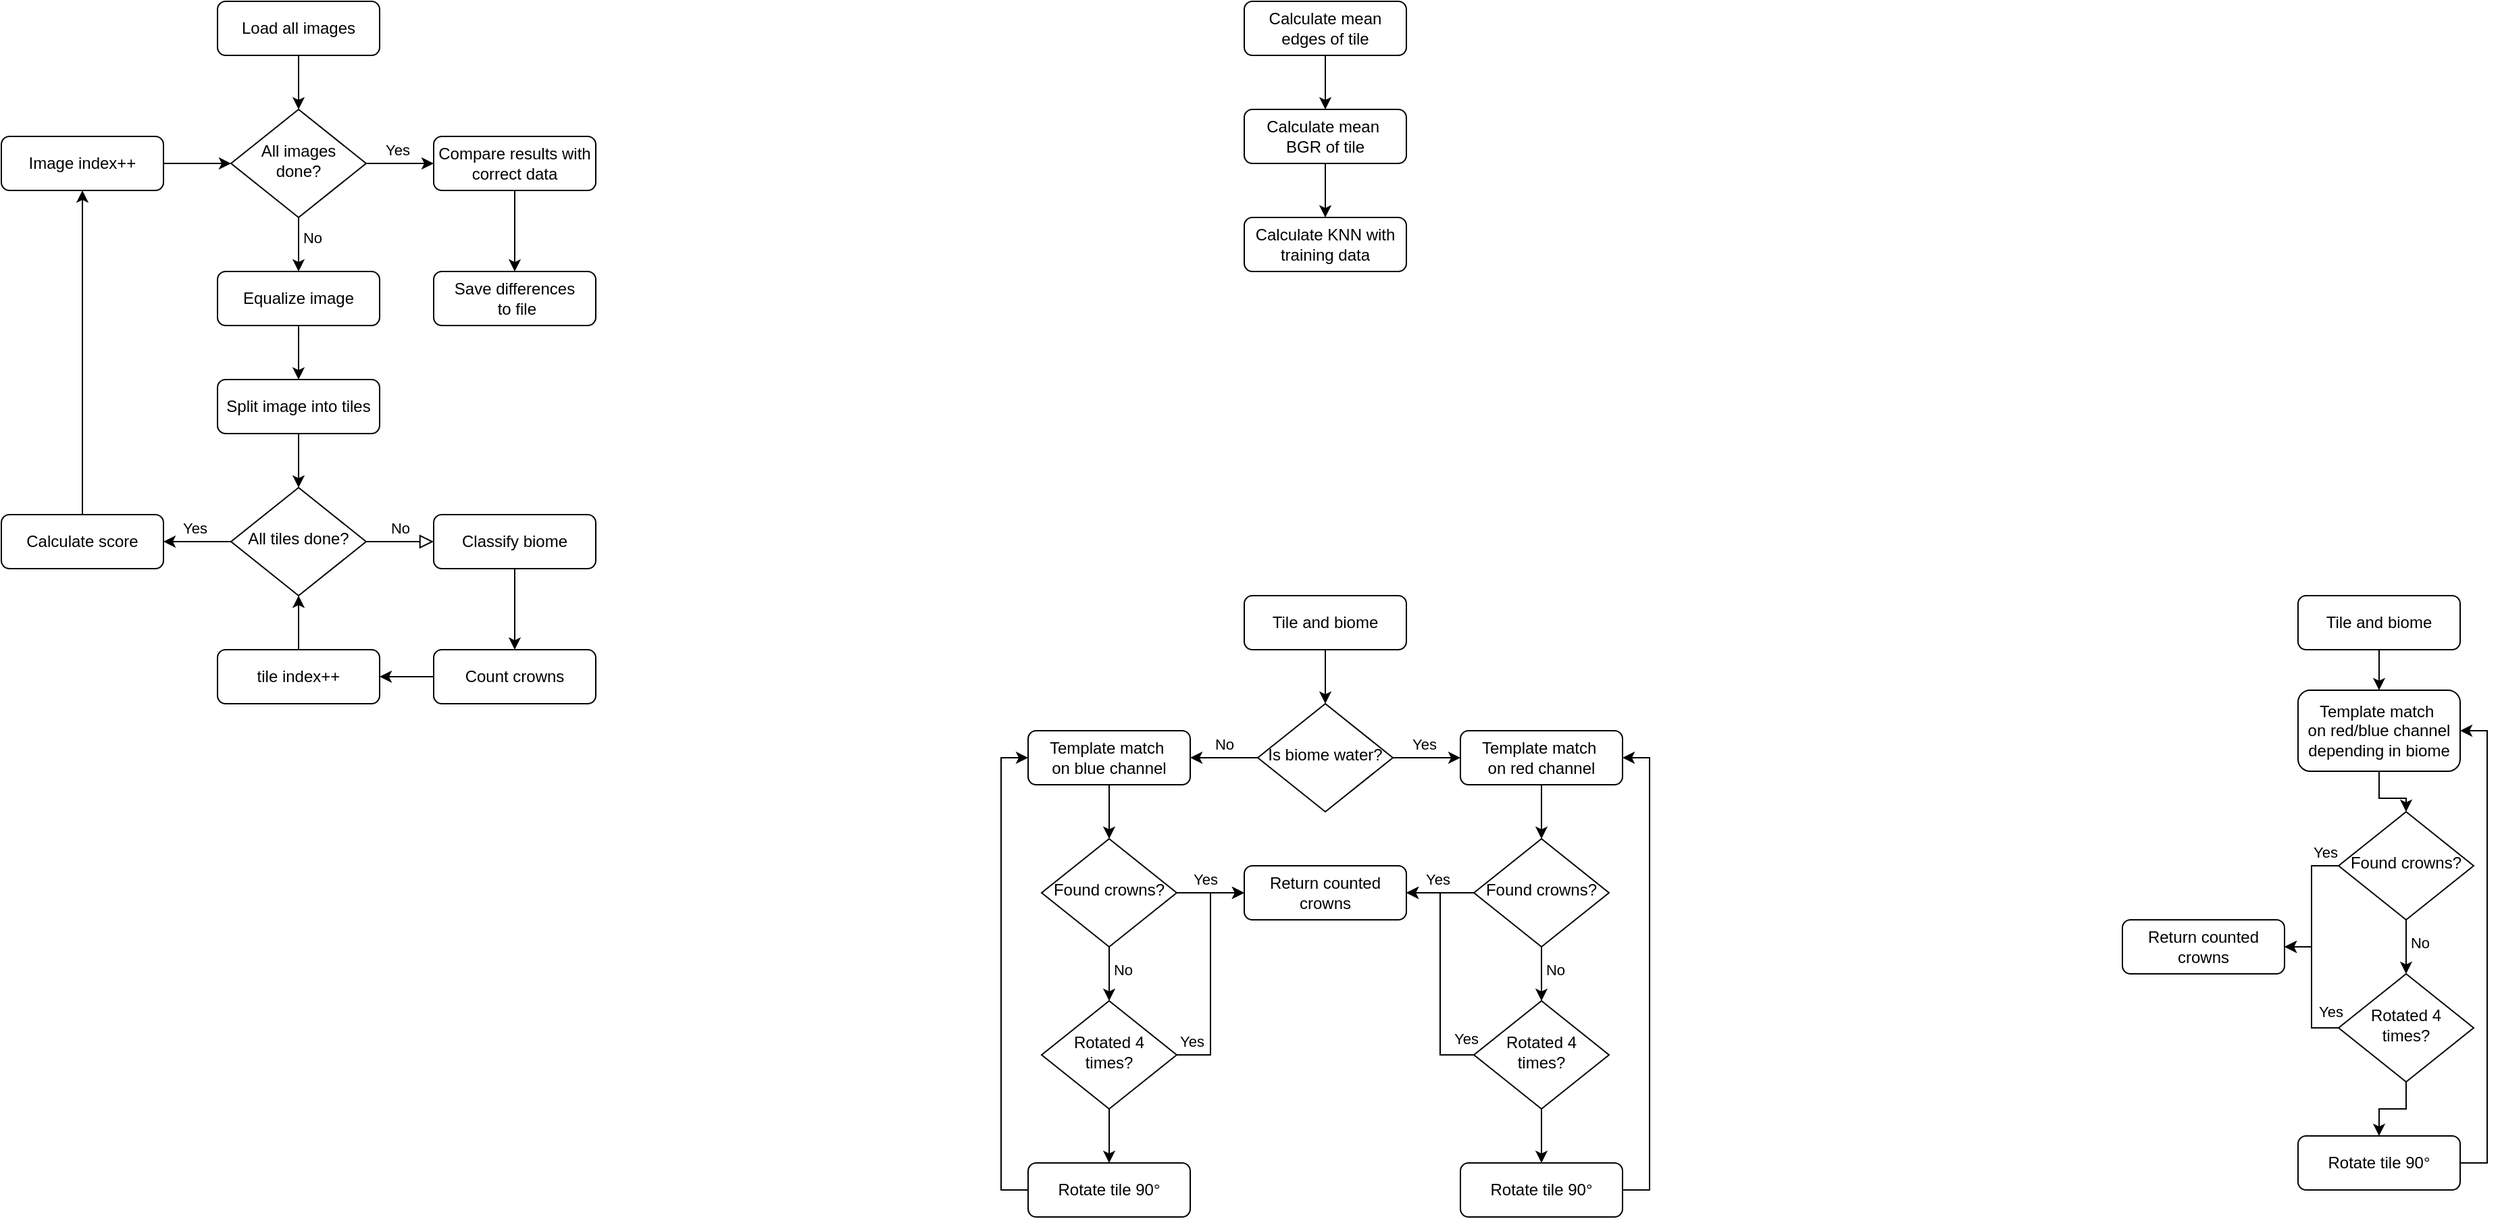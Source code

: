 <mxfile version="27.1.1">
  <diagram id="C5RBs43oDa-KdzZeNtuy" name="Page-1">
    <mxGraphModel dx="992" dy="543" grid="1" gridSize="10" guides="1" tooltips="1" connect="1" arrows="1" fold="1" page="1" pageScale="1" pageWidth="827" pageHeight="1169" math="0" shadow="0">
      <root>
        <mxCell id="WIyWlLk6GJQsqaUBKTNV-0" />
        <mxCell id="WIyWlLk6GJQsqaUBKTNV-1" parent="WIyWlLk6GJQsqaUBKTNV-0" />
        <mxCell id="KAVxUs1SoNfV475yucHh-28" style="edgeStyle=orthogonalEdgeStyle;rounded=0;orthogonalLoop=1;jettySize=auto;html=1;exitX=0.5;exitY=1;exitDx=0;exitDy=0;entryX=0.5;entryY=0;entryDx=0;entryDy=0;" edge="1" parent="WIyWlLk6GJQsqaUBKTNV-1" source="WIyWlLk6GJQsqaUBKTNV-3" target="KAVxUs1SoNfV475yucHh-18">
          <mxGeometry relative="1" as="geometry" />
        </mxCell>
        <mxCell id="WIyWlLk6GJQsqaUBKTNV-3" value="Load all images" style="rounded=1;whiteSpace=wrap;html=1;fontSize=12;glass=0;strokeWidth=1;shadow=0;" parent="WIyWlLk6GJQsqaUBKTNV-1" vertex="1">
          <mxGeometry x="320" y="40" width="120" height="40" as="geometry" />
        </mxCell>
        <mxCell id="WIyWlLk6GJQsqaUBKTNV-5" value="No" style="edgeStyle=orthogonalEdgeStyle;rounded=0;html=1;jettySize=auto;orthogonalLoop=1;fontSize=11;endArrow=block;endFill=0;endSize=8;strokeWidth=1;shadow=0;labelBackgroundColor=none;entryX=0;entryY=0.5;entryDx=0;entryDy=0;" parent="WIyWlLk6GJQsqaUBKTNV-1" source="WIyWlLk6GJQsqaUBKTNV-6" target="WIyWlLk6GJQsqaUBKTNV-7" edge="1">
          <mxGeometry y="10" relative="1" as="geometry">
            <mxPoint as="offset" />
            <Array as="points">
              <mxPoint x="480" y="440" />
              <mxPoint x="480" y="440" />
            </Array>
          </mxGeometry>
        </mxCell>
        <mxCell id="KAVxUs1SoNfV475yucHh-8" style="edgeStyle=orthogonalEdgeStyle;rounded=0;orthogonalLoop=1;jettySize=auto;html=1;exitX=0;exitY=0.5;exitDx=0;exitDy=0;entryX=1;entryY=0.5;entryDx=0;entryDy=0;labelBackgroundColor=none;" edge="1" parent="WIyWlLk6GJQsqaUBKTNV-1" source="WIyWlLk6GJQsqaUBKTNV-6" target="WIyWlLk6GJQsqaUBKTNV-11">
          <mxGeometry relative="1" as="geometry" />
        </mxCell>
        <mxCell id="KAVxUs1SoNfV475yucHh-11" value="Yes" style="edgeLabel;html=1;align=center;verticalAlign=middle;resizable=0;points=[];labelBackgroundColor=none;" vertex="1" connectable="0" parent="KAVxUs1SoNfV475yucHh-8">
          <mxGeometry x="0.074" y="-2" relative="1" as="geometry">
            <mxPoint y="-8" as="offset" />
          </mxGeometry>
        </mxCell>
        <mxCell id="WIyWlLk6GJQsqaUBKTNV-6" value="All tiles done?" style="rhombus;whiteSpace=wrap;html=1;shadow=0;fontFamily=Helvetica;fontSize=12;align=center;strokeWidth=1;spacing=6;spacingTop=-4;" parent="WIyWlLk6GJQsqaUBKTNV-1" vertex="1">
          <mxGeometry x="330" y="400" width="100" height="80" as="geometry" />
        </mxCell>
        <mxCell id="KAVxUs1SoNfV475yucHh-6" style="edgeStyle=orthogonalEdgeStyle;rounded=0;orthogonalLoop=1;jettySize=auto;html=1;exitX=0.5;exitY=1;exitDx=0;exitDy=0;entryX=0.5;entryY=0;entryDx=0;entryDy=0;" edge="1" parent="WIyWlLk6GJQsqaUBKTNV-1" source="WIyWlLk6GJQsqaUBKTNV-7" target="WIyWlLk6GJQsqaUBKTNV-12">
          <mxGeometry relative="1" as="geometry" />
        </mxCell>
        <mxCell id="WIyWlLk6GJQsqaUBKTNV-7" value="Classify biome" style="rounded=1;whiteSpace=wrap;html=1;fontSize=12;glass=0;strokeWidth=1;shadow=0;" parent="WIyWlLk6GJQsqaUBKTNV-1" vertex="1">
          <mxGeometry x="480" y="420" width="120" height="40" as="geometry" />
        </mxCell>
        <mxCell id="KAVxUs1SoNfV475yucHh-16" style="edgeStyle=orthogonalEdgeStyle;rounded=0;orthogonalLoop=1;jettySize=auto;html=1;exitX=0.5;exitY=0;exitDx=0;exitDy=0;entryX=0.5;entryY=1;entryDx=0;entryDy=0;" edge="1" parent="WIyWlLk6GJQsqaUBKTNV-1" source="WIyWlLk6GJQsqaUBKTNV-11" target="KAVxUs1SoNfV475yucHh-15">
          <mxGeometry relative="1" as="geometry" />
        </mxCell>
        <mxCell id="WIyWlLk6GJQsqaUBKTNV-11" value="Calculate score" style="rounded=1;whiteSpace=wrap;html=1;fontSize=12;glass=0;strokeWidth=1;shadow=0;" parent="WIyWlLk6GJQsqaUBKTNV-1" vertex="1">
          <mxGeometry x="160" y="420" width="120" height="40" as="geometry" />
        </mxCell>
        <mxCell id="KAVxUs1SoNfV475yucHh-13" style="edgeStyle=orthogonalEdgeStyle;rounded=0;orthogonalLoop=1;jettySize=auto;html=1;exitX=0;exitY=0.5;exitDx=0;exitDy=0;entryX=1;entryY=0.5;entryDx=0;entryDy=0;" edge="1" parent="WIyWlLk6GJQsqaUBKTNV-1" source="WIyWlLk6GJQsqaUBKTNV-12" target="KAVxUs1SoNfV475yucHh-12">
          <mxGeometry relative="1" as="geometry" />
        </mxCell>
        <mxCell id="WIyWlLk6GJQsqaUBKTNV-12" value="Count crowns" style="rounded=1;whiteSpace=wrap;html=1;fontSize=12;glass=0;strokeWidth=1;shadow=0;" parent="WIyWlLk6GJQsqaUBKTNV-1" vertex="1">
          <mxGeometry x="480" y="520" width="120" height="40" as="geometry" />
        </mxCell>
        <mxCell id="KAVxUs1SoNfV475yucHh-5" style="edgeStyle=orthogonalEdgeStyle;rounded=0;orthogonalLoop=1;jettySize=auto;html=1;exitX=0.5;exitY=1;exitDx=0;exitDy=0;entryX=0.5;entryY=0;entryDx=0;entryDy=0;" edge="1" parent="WIyWlLk6GJQsqaUBKTNV-1" source="KAVxUs1SoNfV475yucHh-0" target="KAVxUs1SoNfV475yucHh-3">
          <mxGeometry relative="1" as="geometry" />
        </mxCell>
        <mxCell id="KAVxUs1SoNfV475yucHh-0" value="Equalize image" style="rounded=1;whiteSpace=wrap;html=1;" vertex="1" parent="WIyWlLk6GJQsqaUBKTNV-1">
          <mxGeometry x="320" y="240" width="120" height="40" as="geometry" />
        </mxCell>
        <mxCell id="KAVxUs1SoNfV475yucHh-4" style="edgeStyle=orthogonalEdgeStyle;rounded=0;orthogonalLoop=1;jettySize=auto;html=1;exitX=0.5;exitY=1;exitDx=0;exitDy=0;entryX=0.5;entryY=0;entryDx=0;entryDy=0;" edge="1" parent="WIyWlLk6GJQsqaUBKTNV-1" source="KAVxUs1SoNfV475yucHh-3" target="WIyWlLk6GJQsqaUBKTNV-6">
          <mxGeometry relative="1" as="geometry" />
        </mxCell>
        <mxCell id="KAVxUs1SoNfV475yucHh-3" value="Split image into tiles" style="rounded=1;whiteSpace=wrap;html=1;" vertex="1" parent="WIyWlLk6GJQsqaUBKTNV-1">
          <mxGeometry x="320" y="320" width="120" height="40" as="geometry" />
        </mxCell>
        <mxCell id="KAVxUs1SoNfV475yucHh-14" style="edgeStyle=orthogonalEdgeStyle;rounded=0;orthogonalLoop=1;jettySize=auto;html=1;exitX=0.5;exitY=0;exitDx=0;exitDy=0;entryX=0.5;entryY=1;entryDx=0;entryDy=0;" edge="1" parent="WIyWlLk6GJQsqaUBKTNV-1" source="KAVxUs1SoNfV475yucHh-12" target="WIyWlLk6GJQsqaUBKTNV-6">
          <mxGeometry relative="1" as="geometry" />
        </mxCell>
        <mxCell id="KAVxUs1SoNfV475yucHh-12" value="tile index++" style="rounded=1;whiteSpace=wrap;html=1;fontSize=12;glass=0;strokeWidth=1;shadow=0;" vertex="1" parent="WIyWlLk6GJQsqaUBKTNV-1">
          <mxGeometry x="320" y="520" width="120" height="40" as="geometry" />
        </mxCell>
        <mxCell id="KAVxUs1SoNfV475yucHh-21" style="edgeStyle=orthogonalEdgeStyle;rounded=0;orthogonalLoop=1;jettySize=auto;html=1;exitX=1;exitY=0.5;exitDx=0;exitDy=0;entryX=0;entryY=0.5;entryDx=0;entryDy=0;" edge="1" parent="WIyWlLk6GJQsqaUBKTNV-1" source="KAVxUs1SoNfV475yucHh-15" target="KAVxUs1SoNfV475yucHh-18">
          <mxGeometry relative="1" as="geometry" />
        </mxCell>
        <mxCell id="KAVxUs1SoNfV475yucHh-15" value="Image index++" style="rounded=1;whiteSpace=wrap;html=1;" vertex="1" parent="WIyWlLk6GJQsqaUBKTNV-1">
          <mxGeometry x="160" y="140" width="120" height="40" as="geometry" />
        </mxCell>
        <mxCell id="KAVxUs1SoNfV475yucHh-19" style="edgeStyle=orthogonalEdgeStyle;rounded=0;orthogonalLoop=1;jettySize=auto;html=1;exitX=0.5;exitY=1;exitDx=0;exitDy=0;entryX=0.5;entryY=0;entryDx=0;entryDy=0;" edge="1" parent="WIyWlLk6GJQsqaUBKTNV-1" source="KAVxUs1SoNfV475yucHh-18" target="KAVxUs1SoNfV475yucHh-0">
          <mxGeometry relative="1" as="geometry" />
        </mxCell>
        <mxCell id="KAVxUs1SoNfV475yucHh-20" value="No" style="edgeLabel;html=1;align=center;verticalAlign=middle;resizable=0;points=[];labelBackgroundColor=none;" vertex="1" connectable="0" parent="KAVxUs1SoNfV475yucHh-19">
          <mxGeometry x="-0.26" relative="1" as="geometry">
            <mxPoint x="10" as="offset" />
          </mxGeometry>
        </mxCell>
        <mxCell id="KAVxUs1SoNfV475yucHh-24" style="edgeStyle=orthogonalEdgeStyle;rounded=0;orthogonalLoop=1;jettySize=auto;html=1;exitX=1;exitY=0.5;exitDx=0;exitDy=0;entryX=0;entryY=0.5;entryDx=0;entryDy=0;" edge="1" parent="WIyWlLk6GJQsqaUBKTNV-1" source="KAVxUs1SoNfV475yucHh-18" target="KAVxUs1SoNfV475yucHh-23">
          <mxGeometry relative="1" as="geometry" />
        </mxCell>
        <mxCell id="KAVxUs1SoNfV475yucHh-25" value="Yes" style="edgeLabel;html=1;align=center;verticalAlign=middle;resizable=0;points=[];labelBackgroundColor=none;" vertex="1" connectable="0" parent="KAVxUs1SoNfV475yucHh-24">
          <mxGeometry x="-0.246" y="2" relative="1" as="geometry">
            <mxPoint x="4" y="-8" as="offset" />
          </mxGeometry>
        </mxCell>
        <mxCell id="KAVxUs1SoNfV475yucHh-18" value="All images done?" style="rhombus;whiteSpace=wrap;html=1;shadow=0;fontFamily=Helvetica;fontSize=12;align=center;strokeWidth=1;spacing=6;spacingTop=-4;" vertex="1" parent="WIyWlLk6GJQsqaUBKTNV-1">
          <mxGeometry x="330" y="120" width="100" height="80" as="geometry" />
        </mxCell>
        <mxCell id="KAVxUs1SoNfV475yucHh-29" style="edgeStyle=orthogonalEdgeStyle;rounded=0;orthogonalLoop=1;jettySize=auto;html=1;exitX=0.5;exitY=1;exitDx=0;exitDy=0;entryX=0.5;entryY=0;entryDx=0;entryDy=0;" edge="1" parent="WIyWlLk6GJQsqaUBKTNV-1" source="KAVxUs1SoNfV475yucHh-23" target="KAVxUs1SoNfV475yucHh-26">
          <mxGeometry relative="1" as="geometry" />
        </mxCell>
        <mxCell id="KAVxUs1SoNfV475yucHh-23" value="Compare results with correct data" style="rounded=1;whiteSpace=wrap;html=1;" vertex="1" parent="WIyWlLk6GJQsqaUBKTNV-1">
          <mxGeometry x="480" y="140" width="120" height="40" as="geometry" />
        </mxCell>
        <mxCell id="KAVxUs1SoNfV475yucHh-26" value="Save differences&lt;div&gt;&amp;nbsp;to file&lt;/div&gt;" style="rounded=1;whiteSpace=wrap;html=1;" vertex="1" parent="WIyWlLk6GJQsqaUBKTNV-1">
          <mxGeometry x="480" y="240" width="120" height="40" as="geometry" />
        </mxCell>
        <mxCell id="KAVxUs1SoNfV475yucHh-61" style="edgeStyle=orthogonalEdgeStyle;rounded=0;orthogonalLoop=1;jettySize=auto;html=1;exitX=0.5;exitY=1;exitDx=0;exitDy=0;entryX=0.5;entryY=0;entryDx=0;entryDy=0;" edge="1" parent="WIyWlLk6GJQsqaUBKTNV-1" source="KAVxUs1SoNfV475yucHh-31" target="KAVxUs1SoNfV475yucHh-59">
          <mxGeometry relative="1" as="geometry" />
        </mxCell>
        <mxCell id="KAVxUs1SoNfV475yucHh-31" value="Calculate mean edges&amp;nbsp;&lt;span style=&quot;background-color: transparent; color: light-dark(rgb(0, 0, 0), rgb(255, 255, 255));&quot;&gt;of tile&lt;/span&gt;" style="rounded=1;whiteSpace=wrap;html=1;fontSize=12;glass=0;strokeWidth=1;shadow=0;" vertex="1" parent="WIyWlLk6GJQsqaUBKTNV-1">
          <mxGeometry x="1080" y="40" width="120" height="40" as="geometry" />
        </mxCell>
        <mxCell id="KAVxUs1SoNfV475yucHh-33" style="edgeStyle=orthogonalEdgeStyle;rounded=0;orthogonalLoop=1;jettySize=auto;html=1;exitX=0;exitY=0.5;exitDx=0;exitDy=0;entryX=1;entryY=0.5;entryDx=0;entryDy=0;labelBackgroundColor=none;" edge="1" parent="WIyWlLk6GJQsqaUBKTNV-1" source="KAVxUs1SoNfV475yucHh-35" target="KAVxUs1SoNfV475yucHh-39">
          <mxGeometry relative="1" as="geometry" />
        </mxCell>
        <mxCell id="KAVxUs1SoNfV475yucHh-34" value="Yes" style="edgeLabel;html=1;align=center;verticalAlign=middle;resizable=0;points=[];labelBackgroundColor=none;" vertex="1" connectable="0" parent="KAVxUs1SoNfV475yucHh-33">
          <mxGeometry x="0.074" y="-2" relative="1" as="geometry">
            <mxPoint y="-8" as="offset" />
          </mxGeometry>
        </mxCell>
        <mxCell id="KAVxUs1SoNfV475yucHh-81" style="edgeStyle=orthogonalEdgeStyle;rounded=0;orthogonalLoop=1;jettySize=auto;html=1;exitX=0.5;exitY=1;exitDx=0;exitDy=0;entryX=0.5;entryY=0;entryDx=0;entryDy=0;" edge="1" parent="WIyWlLk6GJQsqaUBKTNV-1" source="KAVxUs1SoNfV475yucHh-35" target="KAVxUs1SoNfV475yucHh-83">
          <mxGeometry relative="1" as="geometry">
            <mxPoint x="1270" y="760" as="targetPoint" />
            <Array as="points">
              <mxPoint x="1300" y="750" />
            </Array>
          </mxGeometry>
        </mxCell>
        <mxCell id="KAVxUs1SoNfV475yucHh-82" value="No" style="edgeLabel;html=1;align=center;verticalAlign=middle;resizable=0;points=[];labelBackgroundColor=none;" vertex="1" connectable="0" parent="KAVxUs1SoNfV475yucHh-81">
          <mxGeometry x="-0.175" y="-1" relative="1" as="geometry">
            <mxPoint x="11" as="offset" />
          </mxGeometry>
        </mxCell>
        <mxCell id="KAVxUs1SoNfV475yucHh-35" value="Found crowns?" style="rhombus;whiteSpace=wrap;html=1;shadow=0;fontFamily=Helvetica;fontSize=12;align=center;strokeWidth=1;spacing=6;spacingTop=-4;" vertex="1" parent="WIyWlLk6GJQsqaUBKTNV-1">
          <mxGeometry x="1250" y="660" width="100" height="80" as="geometry" />
        </mxCell>
        <mxCell id="KAVxUs1SoNfV475yucHh-86" style="edgeStyle=orthogonalEdgeStyle;rounded=0;orthogonalLoop=1;jettySize=auto;html=1;exitX=1;exitY=0.5;exitDx=0;exitDy=0;entryX=1;entryY=0.5;entryDx=0;entryDy=0;" edge="1" parent="WIyWlLk6GJQsqaUBKTNV-1" source="KAVxUs1SoNfV475yucHh-37" target="KAVxUs1SoNfV475yucHh-56">
          <mxGeometry relative="1" as="geometry" />
        </mxCell>
        <mxCell id="KAVxUs1SoNfV475yucHh-37" value="Rotate tile 90°" style="rounded=1;whiteSpace=wrap;html=1;fontSize=12;glass=0;strokeWidth=1;shadow=0;" vertex="1" parent="WIyWlLk6GJQsqaUBKTNV-1">
          <mxGeometry x="1240" y="900" width="120" height="40" as="geometry" />
        </mxCell>
        <mxCell id="KAVxUs1SoNfV475yucHh-39" value="Return counted crowns" style="rounded=1;whiteSpace=wrap;html=1;fontSize=12;glass=0;strokeWidth=1;shadow=0;" vertex="1" parent="WIyWlLk6GJQsqaUBKTNV-1">
          <mxGeometry x="1080" y="680" width="120" height="40" as="geometry" />
        </mxCell>
        <mxCell id="KAVxUs1SoNfV475yucHh-52" style="edgeStyle=orthogonalEdgeStyle;rounded=0;orthogonalLoop=1;jettySize=auto;html=1;exitX=1;exitY=0.5;exitDx=0;exitDy=0;entryX=0;entryY=0.5;entryDx=0;entryDy=0;" edge="1" parent="WIyWlLk6GJQsqaUBKTNV-1" source="KAVxUs1SoNfV475yucHh-54" target="KAVxUs1SoNfV475yucHh-56">
          <mxGeometry relative="1" as="geometry" />
        </mxCell>
        <mxCell id="KAVxUs1SoNfV475yucHh-53" value="Yes" style="edgeLabel;html=1;align=center;verticalAlign=middle;resizable=0;points=[];labelBackgroundColor=none;" vertex="1" connectable="0" parent="KAVxUs1SoNfV475yucHh-52">
          <mxGeometry x="-0.246" y="2" relative="1" as="geometry">
            <mxPoint x="4" y="-8" as="offset" />
          </mxGeometry>
        </mxCell>
        <mxCell id="KAVxUs1SoNfV475yucHh-76" style="edgeStyle=orthogonalEdgeStyle;rounded=0;orthogonalLoop=1;jettySize=auto;html=1;exitX=0;exitY=0.5;exitDx=0;exitDy=0;entryX=1;entryY=0.5;entryDx=0;entryDy=0;" edge="1" parent="WIyWlLk6GJQsqaUBKTNV-1" source="KAVxUs1SoNfV475yucHh-54" target="KAVxUs1SoNfV475yucHh-69">
          <mxGeometry relative="1" as="geometry" />
        </mxCell>
        <mxCell id="KAVxUs1SoNfV475yucHh-77" value="No" style="edgeLabel;html=1;align=center;verticalAlign=middle;resizable=0;points=[];labelBackgroundColor=none;" vertex="1" connectable="0" parent="KAVxUs1SoNfV475yucHh-76">
          <mxGeometry x="0.008" y="-2" relative="1" as="geometry">
            <mxPoint y="-8" as="offset" />
          </mxGeometry>
        </mxCell>
        <mxCell id="KAVxUs1SoNfV475yucHh-54" value="Is biome water?" style="rhombus;whiteSpace=wrap;html=1;shadow=0;fontFamily=Helvetica;fontSize=12;align=center;strokeWidth=1;spacing=6;spacingTop=-4;" vertex="1" parent="WIyWlLk6GJQsqaUBKTNV-1">
          <mxGeometry x="1090" y="560" width="100" height="80" as="geometry" />
        </mxCell>
        <mxCell id="KAVxUs1SoNfV475yucHh-78" style="edgeStyle=orthogonalEdgeStyle;rounded=0;orthogonalLoop=1;jettySize=auto;html=1;exitX=0.5;exitY=1;exitDx=0;exitDy=0;entryX=0.5;entryY=0;entryDx=0;entryDy=0;" edge="1" parent="WIyWlLk6GJQsqaUBKTNV-1" source="KAVxUs1SoNfV475yucHh-56" target="KAVxUs1SoNfV475yucHh-35">
          <mxGeometry relative="1" as="geometry" />
        </mxCell>
        <mxCell id="KAVxUs1SoNfV475yucHh-56" value="Template match&amp;nbsp;&lt;div&gt;on red channel&lt;/div&gt;" style="rounded=1;whiteSpace=wrap;html=1;" vertex="1" parent="WIyWlLk6GJQsqaUBKTNV-1">
          <mxGeometry x="1240" y="580" width="120" height="40" as="geometry" />
        </mxCell>
        <mxCell id="KAVxUs1SoNfV475yucHh-58" style="edgeStyle=orthogonalEdgeStyle;rounded=0;orthogonalLoop=1;jettySize=auto;html=1;exitX=0.5;exitY=1;exitDx=0;exitDy=0;entryX=0.5;entryY=0;entryDx=0;entryDy=0;" edge="1" parent="WIyWlLk6GJQsqaUBKTNV-1" source="KAVxUs1SoNfV475yucHh-59" target="KAVxUs1SoNfV475yucHh-60">
          <mxGeometry relative="1" as="geometry" />
        </mxCell>
        <mxCell id="KAVxUs1SoNfV475yucHh-59" value="Calculate mean&amp;nbsp;&lt;div&gt;BGR of tile&lt;/div&gt;" style="rounded=1;whiteSpace=wrap;html=1;" vertex="1" parent="WIyWlLk6GJQsqaUBKTNV-1">
          <mxGeometry x="1080" y="120" width="120" height="40" as="geometry" />
        </mxCell>
        <mxCell id="KAVxUs1SoNfV475yucHh-60" value="Calculate KNN with training data" style="rounded=1;whiteSpace=wrap;html=1;" vertex="1" parent="WIyWlLk6GJQsqaUBKTNV-1">
          <mxGeometry x="1080" y="200" width="120" height="40" as="geometry" />
        </mxCell>
        <mxCell id="KAVxUs1SoNfV475yucHh-68" style="edgeStyle=orthogonalEdgeStyle;rounded=0;orthogonalLoop=1;jettySize=auto;html=1;exitX=0.5;exitY=1;exitDx=0;exitDy=0;entryX=0.5;entryY=0;entryDx=0;entryDy=0;" edge="1" parent="WIyWlLk6GJQsqaUBKTNV-1" source="KAVxUs1SoNfV475yucHh-67" target="KAVxUs1SoNfV475yucHh-54">
          <mxGeometry relative="1" as="geometry" />
        </mxCell>
        <mxCell id="KAVxUs1SoNfV475yucHh-67" value="Tile and biome" style="rounded=1;whiteSpace=wrap;html=1;" vertex="1" parent="WIyWlLk6GJQsqaUBKTNV-1">
          <mxGeometry x="1080" y="480" width="120" height="40" as="geometry" />
        </mxCell>
        <mxCell id="KAVxUs1SoNfV475yucHh-102" value="" style="edgeStyle=orthogonalEdgeStyle;rounded=0;orthogonalLoop=1;jettySize=auto;html=1;" edge="1" parent="WIyWlLk6GJQsqaUBKTNV-1" source="KAVxUs1SoNfV475yucHh-69" target="KAVxUs1SoNfV475yucHh-91">
          <mxGeometry relative="1" as="geometry" />
        </mxCell>
        <mxCell id="KAVxUs1SoNfV475yucHh-69" value="Template match&amp;nbsp;&lt;div&gt;on blue&amp;nbsp;&lt;span style=&quot;background-color: transparent; color: light-dark(rgb(0, 0, 0), rgb(255, 255, 255));&quot;&gt;channel&lt;/span&gt;&lt;/div&gt;" style="rounded=1;whiteSpace=wrap;html=1;" vertex="1" parent="WIyWlLk6GJQsqaUBKTNV-1">
          <mxGeometry x="920" y="580" width="120" height="40" as="geometry" />
        </mxCell>
        <mxCell id="KAVxUs1SoNfV475yucHh-84" style="edgeStyle=orthogonalEdgeStyle;rounded=0;orthogonalLoop=1;jettySize=auto;html=1;exitX=0.5;exitY=1;exitDx=0;exitDy=0;entryX=0.5;entryY=0;entryDx=0;entryDy=0;" edge="1" parent="WIyWlLk6GJQsqaUBKTNV-1" source="KAVxUs1SoNfV475yucHh-83" target="KAVxUs1SoNfV475yucHh-37">
          <mxGeometry relative="1" as="geometry" />
        </mxCell>
        <mxCell id="KAVxUs1SoNfV475yucHh-85" style="edgeStyle=orthogonalEdgeStyle;rounded=0;orthogonalLoop=1;jettySize=auto;html=1;exitX=0;exitY=0.5;exitDx=0;exitDy=0;entryX=1;entryY=0.5;entryDx=0;entryDy=0;" edge="1" parent="WIyWlLk6GJQsqaUBKTNV-1" source="KAVxUs1SoNfV475yucHh-83" target="KAVxUs1SoNfV475yucHh-39">
          <mxGeometry relative="1" as="geometry" />
        </mxCell>
        <mxCell id="KAVxUs1SoNfV475yucHh-83" value="Rotated 4 times?" style="rhombus;whiteSpace=wrap;html=1;shadow=0;fontFamily=Helvetica;fontSize=12;align=center;strokeWidth=1;spacing=6;spacingTop=-4;" vertex="1" parent="WIyWlLk6GJQsqaUBKTNV-1">
          <mxGeometry x="1250" y="780" width="100" height="80" as="geometry" />
        </mxCell>
        <mxCell id="KAVxUs1SoNfV475yucHh-89" style="edgeStyle=orthogonalEdgeStyle;rounded=0;orthogonalLoop=1;jettySize=auto;html=1;exitX=0.5;exitY=1;exitDx=0;exitDy=0;entryX=0.5;entryY=0;entryDx=0;entryDy=0;" edge="1" parent="WIyWlLk6GJQsqaUBKTNV-1" source="KAVxUs1SoNfV475yucHh-91" target="KAVxUs1SoNfV475yucHh-100">
          <mxGeometry relative="1" as="geometry">
            <mxPoint x="950" y="760" as="targetPoint" />
            <Array as="points">
              <mxPoint x="980" y="750" />
            </Array>
          </mxGeometry>
        </mxCell>
        <mxCell id="KAVxUs1SoNfV475yucHh-90" value="No" style="edgeLabel;html=1;align=center;verticalAlign=middle;resizable=0;points=[];labelBackgroundColor=none;" vertex="1" connectable="0" parent="KAVxUs1SoNfV475yucHh-89">
          <mxGeometry x="-0.175" y="-1" relative="1" as="geometry">
            <mxPoint x="11" as="offset" />
          </mxGeometry>
        </mxCell>
        <mxCell id="KAVxUs1SoNfV475yucHh-101" value="" style="edgeStyle=orthogonalEdgeStyle;rounded=0;orthogonalLoop=1;jettySize=auto;html=1;" edge="1" parent="WIyWlLk6GJQsqaUBKTNV-1" source="KAVxUs1SoNfV475yucHh-91" target="KAVxUs1SoNfV475yucHh-39">
          <mxGeometry relative="1" as="geometry" />
        </mxCell>
        <mxCell id="KAVxUs1SoNfV475yucHh-103" value="Yes" style="edgeLabel;html=1;align=center;verticalAlign=middle;resizable=0;points=[];labelBackgroundColor=none;" vertex="1" connectable="0" parent="KAVxUs1SoNfV475yucHh-101">
          <mxGeometry x="0.307" y="-2" relative="1" as="geometry">
            <mxPoint x="-12" y="-12" as="offset" />
          </mxGeometry>
        </mxCell>
        <mxCell id="KAVxUs1SoNfV475yucHh-91" value="Found crowns?" style="rhombus;whiteSpace=wrap;html=1;shadow=0;fontFamily=Helvetica;fontSize=12;align=center;strokeWidth=1;spacing=6;spacingTop=-4;" vertex="1" parent="WIyWlLk6GJQsqaUBKTNV-1">
          <mxGeometry x="930" y="660" width="100" height="80" as="geometry" />
        </mxCell>
        <mxCell id="KAVxUs1SoNfV475yucHh-105" style="edgeStyle=orthogonalEdgeStyle;rounded=0;orthogonalLoop=1;jettySize=auto;html=1;exitX=0;exitY=0.5;exitDx=0;exitDy=0;entryX=0;entryY=0.5;entryDx=0;entryDy=0;" edge="1" parent="WIyWlLk6GJQsqaUBKTNV-1" source="KAVxUs1SoNfV475yucHh-93" target="KAVxUs1SoNfV475yucHh-69">
          <mxGeometry relative="1" as="geometry" />
        </mxCell>
        <mxCell id="KAVxUs1SoNfV475yucHh-93" value="Rotate tile 90°" style="rounded=1;whiteSpace=wrap;html=1;fontSize=12;glass=0;strokeWidth=1;shadow=0;" vertex="1" parent="WIyWlLk6GJQsqaUBKTNV-1">
          <mxGeometry x="920" y="900" width="120" height="40" as="geometry" />
        </mxCell>
        <mxCell id="KAVxUs1SoNfV475yucHh-98" style="edgeStyle=orthogonalEdgeStyle;rounded=0;orthogonalLoop=1;jettySize=auto;html=1;exitX=0.5;exitY=1;exitDx=0;exitDy=0;entryX=0.5;entryY=0;entryDx=0;entryDy=0;" edge="1" parent="WIyWlLk6GJQsqaUBKTNV-1" source="KAVxUs1SoNfV475yucHh-100" target="KAVxUs1SoNfV475yucHh-93">
          <mxGeometry relative="1" as="geometry" />
        </mxCell>
        <mxCell id="KAVxUs1SoNfV475yucHh-104" style="edgeStyle=orthogonalEdgeStyle;rounded=0;orthogonalLoop=1;jettySize=auto;html=1;exitX=1;exitY=0.5;exitDx=0;exitDy=0;entryX=0;entryY=0.5;entryDx=0;entryDy=0;" edge="1" parent="WIyWlLk6GJQsqaUBKTNV-1" source="KAVxUs1SoNfV475yucHh-100" target="KAVxUs1SoNfV475yucHh-39">
          <mxGeometry relative="1" as="geometry" />
        </mxCell>
        <mxCell id="KAVxUs1SoNfV475yucHh-100" value="Rotated 4 times?" style="rhombus;whiteSpace=wrap;html=1;shadow=0;fontFamily=Helvetica;fontSize=12;align=center;strokeWidth=1;spacing=6;spacingTop=-4;" vertex="1" parent="WIyWlLk6GJQsqaUBKTNV-1">
          <mxGeometry x="930" y="780" width="100" height="80" as="geometry" />
        </mxCell>
        <mxCell id="KAVxUs1SoNfV475yucHh-106" value="Yes" style="edgeLabel;html=1;align=center;verticalAlign=middle;resizable=0;points=[];labelBackgroundColor=none;" vertex="1" connectable="0" parent="WIyWlLk6GJQsqaUBKTNV-1">
          <mxGeometry x="1040" y="800" as="geometry">
            <mxPoint x="1" y="10" as="offset" />
          </mxGeometry>
        </mxCell>
        <mxCell id="KAVxUs1SoNfV475yucHh-107" value="Yes" style="edgeLabel;html=1;align=center;verticalAlign=middle;resizable=0;points=[];labelBackgroundColor=none;" vertex="1" connectable="0" parent="WIyWlLk6GJQsqaUBKTNV-1">
          <mxGeometry x="1240" y="810" as="geometry">
            <mxPoint x="4" y="-2" as="offset" />
          </mxGeometry>
        </mxCell>
        <mxCell id="KAVxUs1SoNfV475yucHh-142" style="edgeStyle=orthogonalEdgeStyle;rounded=0;orthogonalLoop=1;jettySize=auto;html=1;exitX=0;exitY=0.5;exitDx=0;exitDy=0;entryX=1;entryY=0.5;entryDx=0;entryDy=0;labelBackgroundColor=none;" edge="1" parent="WIyWlLk6GJQsqaUBKTNV-1" source="KAVxUs1SoNfV475yucHh-146" target="KAVxUs1SoNfV475yucHh-149">
          <mxGeometry relative="1" as="geometry" />
        </mxCell>
        <mxCell id="KAVxUs1SoNfV475yucHh-143" value="Yes" style="edgeLabel;html=1;align=center;verticalAlign=middle;resizable=0;points=[];labelBackgroundColor=none;" vertex="1" connectable="0" parent="KAVxUs1SoNfV475yucHh-142">
          <mxGeometry x="0.074" y="-2" relative="1" as="geometry">
            <mxPoint x="12" y="-44" as="offset" />
          </mxGeometry>
        </mxCell>
        <mxCell id="KAVxUs1SoNfV475yucHh-144" style="edgeStyle=orthogonalEdgeStyle;rounded=0;orthogonalLoop=1;jettySize=auto;html=1;exitX=0.5;exitY=1;exitDx=0;exitDy=0;entryX=0.5;entryY=0;entryDx=0;entryDy=0;" edge="1" parent="WIyWlLk6GJQsqaUBKTNV-1" source="KAVxUs1SoNfV475yucHh-146" target="KAVxUs1SoNfV475yucHh-163">
          <mxGeometry relative="1" as="geometry">
            <mxPoint x="1910" y="740" as="targetPoint" />
            <Array as="points">
              <mxPoint x="1940" y="730" />
            </Array>
          </mxGeometry>
        </mxCell>
        <mxCell id="KAVxUs1SoNfV475yucHh-145" value="No" style="edgeLabel;html=1;align=center;verticalAlign=middle;resizable=0;points=[];labelBackgroundColor=none;" vertex="1" connectable="0" parent="KAVxUs1SoNfV475yucHh-144">
          <mxGeometry x="-0.175" y="-1" relative="1" as="geometry">
            <mxPoint x="11" as="offset" />
          </mxGeometry>
        </mxCell>
        <mxCell id="KAVxUs1SoNfV475yucHh-146" value="Found crowns?" style="rhombus;whiteSpace=wrap;html=1;shadow=0;fontFamily=Helvetica;fontSize=12;align=center;strokeWidth=1;spacing=6;spacingTop=-4;" vertex="1" parent="WIyWlLk6GJQsqaUBKTNV-1">
          <mxGeometry x="1890" y="640" width="100" height="80" as="geometry" />
        </mxCell>
        <mxCell id="KAVxUs1SoNfV475yucHh-147" style="edgeStyle=orthogonalEdgeStyle;rounded=0;orthogonalLoop=1;jettySize=auto;html=1;exitX=1;exitY=0.5;exitDx=0;exitDy=0;entryX=1;entryY=0.5;entryDx=0;entryDy=0;" edge="1" parent="WIyWlLk6GJQsqaUBKTNV-1" source="KAVxUs1SoNfV475yucHh-148" target="KAVxUs1SoNfV475yucHh-156">
          <mxGeometry relative="1" as="geometry" />
        </mxCell>
        <mxCell id="KAVxUs1SoNfV475yucHh-148" value="Rotate tile 90°" style="rounded=1;whiteSpace=wrap;html=1;fontSize=12;glass=0;strokeWidth=1;shadow=0;" vertex="1" parent="WIyWlLk6GJQsqaUBKTNV-1">
          <mxGeometry x="1860" y="880" width="120" height="40" as="geometry" />
        </mxCell>
        <mxCell id="KAVxUs1SoNfV475yucHh-149" value="Return counted crowns" style="rounded=1;whiteSpace=wrap;html=1;fontSize=12;glass=0;strokeWidth=1;shadow=0;" vertex="1" parent="WIyWlLk6GJQsqaUBKTNV-1">
          <mxGeometry x="1730" y="720" width="120" height="40" as="geometry" />
        </mxCell>
        <mxCell id="KAVxUs1SoNfV475yucHh-180" value="" style="edgeStyle=orthogonalEdgeStyle;rounded=0;orthogonalLoop=1;jettySize=auto;html=1;" edge="1" parent="WIyWlLk6GJQsqaUBKTNV-1" source="KAVxUs1SoNfV475yucHh-156" target="KAVxUs1SoNfV475yucHh-146">
          <mxGeometry relative="1" as="geometry" />
        </mxCell>
        <mxCell id="KAVxUs1SoNfV475yucHh-156" value="Template match&amp;nbsp;&lt;div&gt;on red/blue channel depending in biome&lt;/div&gt;" style="rounded=1;whiteSpace=wrap;html=1;" vertex="1" parent="WIyWlLk6GJQsqaUBKTNV-1">
          <mxGeometry x="1860" y="550" width="120" height="60" as="geometry" />
        </mxCell>
        <mxCell id="KAVxUs1SoNfV475yucHh-178" value="" style="edgeStyle=orthogonalEdgeStyle;rounded=0;orthogonalLoop=1;jettySize=auto;html=1;" edge="1" parent="WIyWlLk6GJQsqaUBKTNV-1" source="KAVxUs1SoNfV475yucHh-158" target="KAVxUs1SoNfV475yucHh-156">
          <mxGeometry relative="1" as="geometry" />
        </mxCell>
        <mxCell id="KAVxUs1SoNfV475yucHh-158" value="Tile and biome" style="rounded=1;whiteSpace=wrap;html=1;" vertex="1" parent="WIyWlLk6GJQsqaUBKTNV-1">
          <mxGeometry x="1860" y="480" width="120" height="40" as="geometry" />
        </mxCell>
        <mxCell id="KAVxUs1SoNfV475yucHh-162" style="edgeStyle=orthogonalEdgeStyle;rounded=0;orthogonalLoop=1;jettySize=auto;html=1;exitX=0;exitY=0.5;exitDx=0;exitDy=0;entryX=1;entryY=0.5;entryDx=0;entryDy=0;" edge="1" parent="WIyWlLk6GJQsqaUBKTNV-1" source="KAVxUs1SoNfV475yucHh-163" target="KAVxUs1SoNfV475yucHh-149">
          <mxGeometry relative="1" as="geometry" />
        </mxCell>
        <mxCell id="KAVxUs1SoNfV475yucHh-179" value="" style="edgeStyle=orthogonalEdgeStyle;rounded=0;orthogonalLoop=1;jettySize=auto;html=1;" edge="1" parent="WIyWlLk6GJQsqaUBKTNV-1" source="KAVxUs1SoNfV475yucHh-163" target="KAVxUs1SoNfV475yucHh-148">
          <mxGeometry relative="1" as="geometry" />
        </mxCell>
        <mxCell id="KAVxUs1SoNfV475yucHh-163" value="Rotated 4 times?" style="rhombus;whiteSpace=wrap;html=1;shadow=0;fontFamily=Helvetica;fontSize=12;align=center;strokeWidth=1;spacing=6;spacingTop=-4;" vertex="1" parent="WIyWlLk6GJQsqaUBKTNV-1">
          <mxGeometry x="1890" y="760" width="100" height="80" as="geometry" />
        </mxCell>
        <mxCell id="KAVxUs1SoNfV475yucHh-175" value="Yes" style="edgeLabel;html=1;align=center;verticalAlign=middle;resizable=0;points=[];labelBackgroundColor=none;" vertex="1" connectable="0" parent="WIyWlLk6GJQsqaUBKTNV-1">
          <mxGeometry x="1880" y="790" as="geometry">
            <mxPoint x="4" y="-2" as="offset" />
          </mxGeometry>
        </mxCell>
        <mxCell id="KAVxUs1SoNfV475yucHh-177" style="edgeStyle=orthogonalEdgeStyle;rounded=0;orthogonalLoop=1;jettySize=auto;html=1;exitX=0.5;exitY=1;exitDx=0;exitDy=0;" edge="1" parent="WIyWlLk6GJQsqaUBKTNV-1" source="KAVxUs1SoNfV475yucHh-158" target="KAVxUs1SoNfV475yucHh-158">
          <mxGeometry relative="1" as="geometry" />
        </mxCell>
      </root>
    </mxGraphModel>
  </diagram>
</mxfile>
